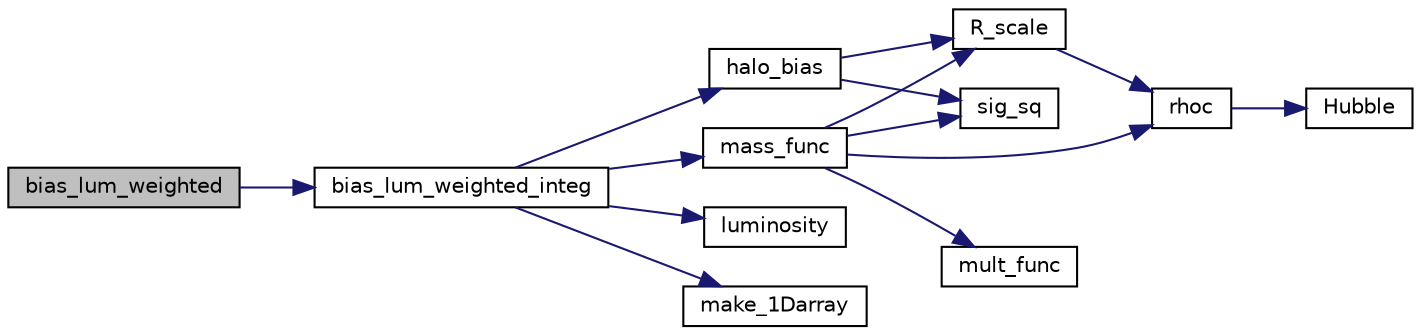 digraph "bias_lum_weighted"
{
 // LATEX_PDF_SIZE
  edge [fontname="Helvetica",fontsize="10",labelfontname="Helvetica",labelfontsize="10"];
  node [fontname="Helvetica",fontsize="10",shape=record];
  rankdir="LR";
  Node1 [label="bias_lum_weighted",height=0.2,width=0.4,color="black", fillcolor="grey75", style="filled", fontcolor="black",tooltip=" "];
  Node1 -> Node2 [color="midnightblue",fontsize="10",style="solid",fontname="Helvetica"];
  Node2 [label="bias_lum_weighted_integ",height=0.2,width=0.4,color="black", fillcolor="white", style="filled",URL="$d7/d10/line__ingredients_8c.html#a609c2a4b205e7f497d4b96657510fd5f",tooltip="Compute the luminosityy-weighted linear and quadratic line biases."];
  Node2 -> Node3 [color="midnightblue",fontsize="10",style="solid",fontname="Helvetica"];
  Node3 [label="halo_bias",height=0.2,width=0.4,color="black", fillcolor="white", style="filled",URL="$d7/d10/line__ingredients_8c.html#a5e747f325f7196b6c042ddcfdfb17fab",tooltip="computes the halo biases for three mass functions, press-schecter, Sheth-Tormen, and Tinker mass func..."];
  Node3 -> Node4 [color="midnightblue",fontsize="10",style="solid",fontname="Helvetica"];
  Node4 [label="R_scale",height=0.2,width=0.4,color="black", fillcolor="white", style="filled",URL="$d6/d32/cosmology_8c.html#a7558ae7e109dad93059a1f88b2b4861f",tooltip="Compute the Lagrangian radius of halos in unit of 1/Mpc^3 , fixing z=0."];
  Node4 -> Node5 [color="midnightblue",fontsize="10",style="solid",fontname="Helvetica"];
  Node5 [label="rhoc",height=0.2,width=0.4,color="black", fillcolor="white", style="filled",URL="$d6/d32/cosmology_8c.html#a01ee8bb070f25ca114ae5d0b52d200a7",tooltip="Compute the critical density in unit of M_sun/Mpc^3."];
  Node5 -> Node6 [color="midnightblue",fontsize="10",style="solid",fontname="Helvetica"];
  Node6 [label="Hubble",height=0.2,width=0.4,color="black", fillcolor="white", style="filled",URL="$d6/d32/cosmology_8c.html#a888cc1795beb4c48fe8eb3d196e9c54a",tooltip="Compute the the hubble rate (exactly the quantity defined by CLASS as index_bg_H in the background mo..."];
  Node3 -> Node7 [color="midnightblue",fontsize="10",style="solid",fontname="Helvetica"];
  Node7 [label="sig_sq",height=0.2,width=0.4,color="black", fillcolor="white", style="filled",URL="$d6/d32/cosmology_8c.html#a3bfa0655596343cf7a7114f55ff8d754",tooltip="Compute variance of smoothed matter density fluctuations."];
  Node2 -> Node8 [color="midnightblue",fontsize="10",style="solid",fontname="Helvetica"];
  Node8 [label="luminosity",height=0.2,width=0.4,color="black", fillcolor="white", style="filled",URL="$d7/d10/line__ingredients_8c.html#a1d5765167555f21d8ae5eba187eb2aa8",tooltip="Compute the line specific luminosity in unit of solar luminosity For CO ladder, I am using the fits i..."];
  Node2 -> Node9 [color="midnightblue",fontsize="10",style="solid",fontname="Helvetica"];
  Node9 [label="make_1Darray",height=0.2,width=0.4,color="black", fillcolor="white", style="filled",URL="$d7/db6/utilities_8c.html#abbef0cde3da2c741890e66bf8f307995",tooltip="Allocate memory to a 1d array of type double and length size."];
  Node2 -> Node10 [color="midnightblue",fontsize="10",style="solid",fontname="Helvetica"];
  Node10 [label="mass_func",height=0.2,width=0.4,color="black", fillcolor="white", style="filled",URL="$d7/d10/line__ingredients_8c.html#a2ca7a5add6fca8bd94165085f351f702",tooltip="Compute the halo mass function for Press-Schechter, Sheth-Tormen and Tinker models see Pillepich et a..."];
  Node10 -> Node11 [color="midnightblue",fontsize="10",style="solid",fontname="Helvetica"];
  Node11 [label="mult_func",height=0.2,width=0.4,color="black", fillcolor="white", style="filled",URL="$d7/d10/line__ingredients_8c.html#ae44a16b587a91c0ea92dea263d20a5be",tooltip="Compute the multiplicity function needed to compute the halo mass function Three models are implement..."];
  Node10 -> Node4 [color="midnightblue",fontsize="10",style="solid",fontname="Helvetica"];
  Node10 -> Node5 [color="midnightblue",fontsize="10",style="solid",fontname="Helvetica"];
  Node10 -> Node7 [color="midnightblue",fontsize="10",style="solid",fontname="Helvetica"];
}
